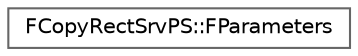 digraph "Graphical Class Hierarchy"
{
 // INTERACTIVE_SVG=YES
 // LATEX_PDF_SIZE
  bgcolor="transparent";
  edge [fontname=Helvetica,fontsize=10,labelfontname=Helvetica,labelfontsize=10];
  node [fontname=Helvetica,fontsize=10,shape=box,height=0.2,width=0.4];
  rankdir="LR";
  Node0 [id="Node000000",label="FCopyRectSrvPS::FParameters",height=0.2,width=0.4,color="grey40", fillcolor="white", style="filled",URL="$d0/d7d/classFCopyRectSrvPS_1_1FParameters.html",tooltip=" "];
}
